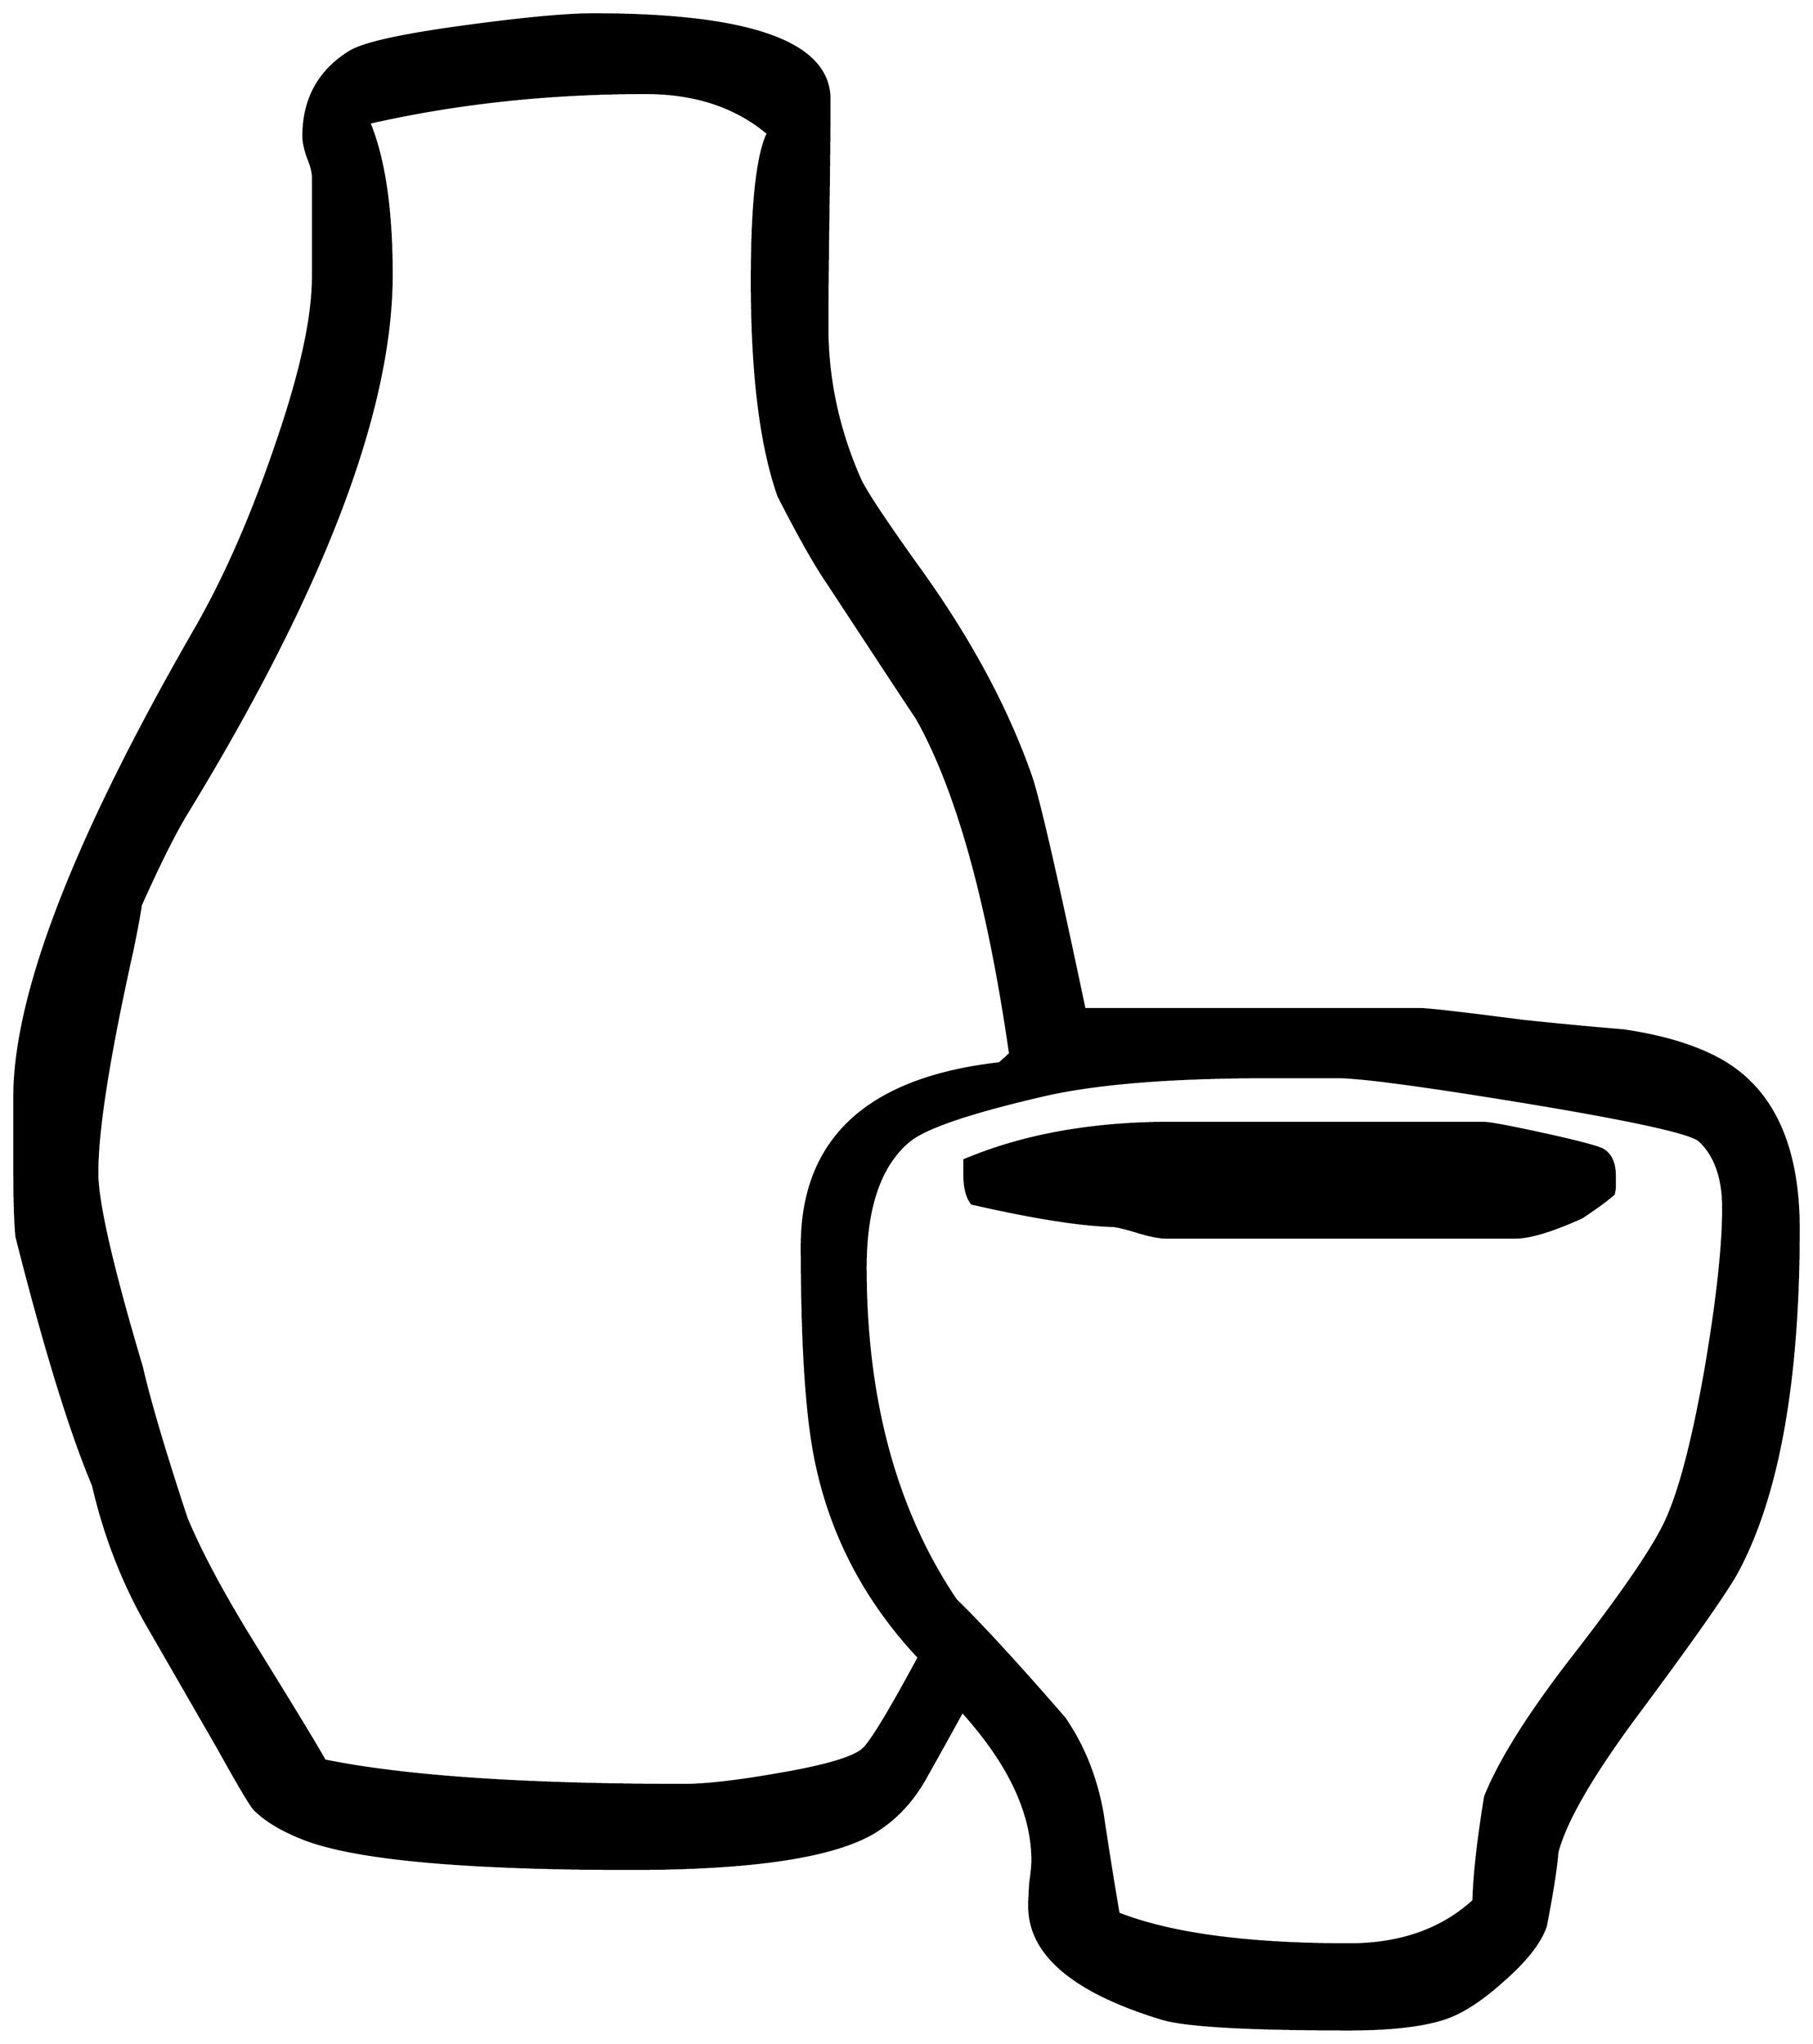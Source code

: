 


\begin{tikzpicture}[y=0.80pt, x=0.80pt, yscale=-1.0, xscale=1.0, inner sep=0pt, outer sep=0pt]
\begin{scope}[shift={(100.0,1710.0)},nonzero rule]
  \path[draw=.,fill=.,line width=1.600pt] (1761.0,-391.0) ..
    controls (1761.0,-249.0) and (1742.0,-142.0) ..
    (1704.0,-70.0) .. controls (1694.0,-51.333) and (1663.0,-7.0)
    .. (1611.0,63.0) .. controls (1567.667,121.0) and
    (1542.0,165.0) .. (1534.0,195.0) .. controls (1532.667,211.0)
    and (1529.0,234.333) .. (1523.0,265.0) .. controls
    (1517.667,280.333) and (1504.333,297.333) .. (1483.0,316.0) ..
    controls (1462.333,334.667) and (1443.667,346.667) .. (1427.0,352.0)
    .. controls (1406.333,358.667) and (1376.667,362.0) ..
    (1338.0,362.0) .. controls (1242.667,362.0) and (1184.0,358.667)
    .. (1162.0,352.0) .. controls (1078.667,326.667) and
    (1037.0,291.333) .. (1037.0,246.0) .. controls (1037.0,241.333)
    and (1037.333,234.0) .. (1038.0,224.0) .. controls
    (1039.333,214.667) and (1040.0,207.667) .. (1040.0,203.0) ..
    controls (1040.0,158.333) and (1018.0,111.667) .. (974.0,63.0)
    .. controls (962.667,83.667) and (951.0,104.667) .. (939.0,126.0)
    .. controls (927.0,147.333) and (911.333,164.0) .. (892.0,176.0)
    .. controls (854.0,199.333) and (777.333,211.0) .. (662.0,211.0)
    .. controls (506.0,211.0) and (403.667,201.667) .. (355.0,183.0)
    .. controls (334.333,175.0) and (318.667,165.667) .. (308.0,155.0)
    .. controls (304.667,151.667) and (293.0,132.0) .. (273.0,96.0)
    .. controls (250.333,56.667) and (227.667,17.333) .. (205.0,-22.0)
    .. controls (183.0,-61.333) and (166.667,-104.0) ..
    (156.0,-150.0) .. controls (134.667,-200.667) and (110.667,-278.667)
    .. (84.0,-384.0) .. controls (82.667,-398.0) and (82.0,-420.333)
    .. (82.0,-451.0) -- (82.0,-515.0) .. controls (82.0,-611.667)
    and (138.667,-758.333) .. (252.0,-955.0) .. controls
    (280.0,-1003.667) and (305.333,-1061.333) .. (328.0,-1128.0) ..
    controls (351.333,-1195.333) and (363.0,-1248.333) ..
    (363.0,-1287.0) -- (363.0,-1381.0) .. controls
    (363.0,-1385.667) and (361.333,-1392.0) .. (358.0,-1400.0) ..
    controls (355.333,-1408.0) and (354.0,-1414.333) ..
    (354.0,-1419.0) .. controls (354.0,-1454.333) and
    (368.667,-1481.0) .. (398.0,-1499.0) .. controls
    (411.333,-1507.0) and (448.0,-1515.0) .. (508.0,-1523.0) ..
    controls (562.0,-1530.333) and (601.667,-1534.0) ..
    (627.0,-1534.0) .. controls (775.0,-1534.0) and
    (849.0,-1507.333) .. (849.0,-1454.0) .. controls
    (849.0,-1430.0) and (848.667,-1394.333) .. (848.0,-1347.0) ..
    controls (847.333,-1299.667) and (847.0,-1264.0) ..
    (847.0,-1240.0) .. controls (847.0,-1190.667) and
    (857.333,-1142.667) .. (878.0,-1096.0) .. controls
    (883.333,-1084.667) and (901.0,-1058.0) .. (931.0,-1016.0) ..
    controls (980.333,-948.0) and (1016.333,-881.333) ..
    (1039.0,-816.0) .. controls (1046.333,-794.0) and
    (1063.0,-721.333) .. (1089.0,-598.0) -- (1405.0,-598.0) ..
    controls (1412.333,-598.0) and (1444.333,-594.333) ..
    (1501.0,-587.0) .. controls (1532.333,-583.667) and
    (1564.0,-580.667) .. (1596.0,-578.0) .. controls
    (1632.667,-572.667) and (1662.667,-563.667) .. (1686.0,-551.0) ..
    controls (1736.0,-523.667) and (1761.0,-470.333) ..
    (1761.0,-391.0) -- cycle(1690.0,-411.0) .. controls
    (1690.0,-439.0) and (1682.667,-460.0) .. (1668.0,-474.0) ..
    controls (1660.667,-481.333) and (1606.667,-493.333) ..
    (1506.0,-510.0) .. controls (1408.667,-526.0) and
    (1349.0,-534.0) .. (1327.0,-534.0) -- (1263.0,-534.0) ..
    controls (1171.0,-534.0) and (1100.333,-528.333) ..
    (1051.0,-517.0) .. controls (981.667,-501.0) and
    (939.333,-486.667) .. (924.0,-474.0) .. controls (896.667,-451.333)
    and (883.0,-411.667) .. (883.0,-355.0) .. controls
    (883.0,-230.333) and (911.333,-126.0) .. (968.0,-42.0) ..
    controls (992.0,-18.667) and (1026.0,18.333) .. (1070.0,69.0) ..
    controls (1088.0,95.0) and (1100.0,125.0) .. (1106.0,159.0)
    .. controls (1110.667,190.333) and (1115.667,221.667) ..
    (1121.0,253.0) .. controls (1170.333,272.333) and (1242.667,282.0)
    .. (1338.0,282.0) .. controls (1386.0,282.0) and
    (1425.0,268.333) .. (1455.0,241.0) .. controls (1455.667,216.333)
    and (1459.333,183.667) .. (1466.0,143.0) .. controls
    (1479.333,109.667) and (1506.0,67.0) .. (1546.0,15.0) ..
    controls (1590.667,-42.333) and (1619.667,-84.0) ..
    (1633.0,-110.0) .. controls (1647.0,-136.667) and
    (1660.333,-185.667) .. (1673.0,-257.0) .. controls
    (1684.333,-323.0) and (1690.0,-374.333) .. (1690.0,-411.0) --
    cycle(1019.0,-556.0) .. controls (998.333,-699.333) and
    (969.0,-804.667) .. (931.0,-872.0) .. controls (930.333,-872.667)
    and (902.667,-914.667) .. (848.0,-998.0) .. controls
    (836.0,-1015.333) and (820.333,-1043.0) .. (801.0,-1081.0) ..
    controls (784.333,-1128.333) and (776.0,-1195.667) ..
    (776.0,-1283.0) .. controls (776.0,-1355.0) and
    (781.0,-1401.333) .. (791.0,-1422.0) .. controls
    (761.0,-1447.333) and (722.667,-1460.0) .. (676.0,-1460.0) ..
    controls (584.667,-1460.0) and (498.0,-1450.667) ..
    (416.0,-1432.0) .. controls (430.0,-1398.0) and
    (437.0,-1350.333) .. (437.0,-1289.0) .. controls
    (437.0,-1161.667) and (372.667,-992.667) .. (244.0,-782.0) ..
    controls (232.667,-763.333) and (218.333,-734.667) .. (201.0,-696.0)
    .. controls (199.667,-686.667) and (197.0,-672.333) ..
    (193.0,-653.0) .. controls (171.0,-554.333) and (160.0,-484.667)
    .. (160.0,-444.0) .. controls (160.0,-416.0) and
    (174.0,-355.0) .. (202.0,-261.0) .. controls (209.333,-229.0)
    and (223.333,-181.667) .. (244.0,-119.0) .. controls
    (257.333,-87.0) and (278.0,-48.333) .. (306.0,-3.0) .. controls
    (346.0,61.667) and (368.667,99.0) .. (374.0,109.0) .. controls
    (449.333,124.333) and (562.0,132.0) .. (712.0,132.0) .. controls
    (732.667,132.0) and (762.0,128.667) .. (800.0,122.0) .. controls
    (843.333,114.667) and (870.0,107.0) .. (880.0,99.0) .. controls
    (887.333,93.0) and (905.0,64.0) .. (933.0,12.0) .. controls
    (883.667,-40.667) and (851.667,-101.0) .. (837.0,-169.0) ..
    controls (827.667,-211.0) and (823.0,-279.667) .. (823.0,-375.0)
    .. controls (823.0,-475.667) and (885.0,-533.0) ..
    (1009.0,-547.0) -- (1019.0,-556.0) -- cycle(1588.0,-430.0)
    .. controls (1588.0,-429.333) and (1587.667,-427.333) ..
    (1587.0,-424.0) .. controls (1581.0,-418.667) and
    (1571.0,-411.333) .. (1557.0,-402.0) .. controls
    (1529.0,-389.333) and (1508.0,-383.0) .. (1494.0,-383.0) --
    (1166.0,-383.0) .. controls (1160.0,-383.0) and
    (1151.333,-384.667) .. (1140.0,-388.0) .. controls
    (1129.333,-391.333) and (1121.333,-393.333) .. (1116.0,-394.0) ..
    controls (1086.0,-394.667) and (1041.667,-401.667) ..
    (983.0,-415.0) .. controls (978.333,-421.0) and (976.0,-430.0)
    .. (976.0,-442.0) -- (976.0,-456.0) .. controls
    (1031.333,-479.333) and (1096.0,-491.0) .. (1170.0,-491.0) --
    (1464.0,-491.0) .. controls (1470.0,-491.0) and
    (1489.667,-487.333) .. (1523.0,-480.0) .. controls
    (1556.333,-472.667) and (1574.667,-467.667) .. (1578.0,-465.0) ..
    controls (1584.667,-460.333) and (1588.0,-452.333) ..
    (1588.0,-441.0) -- (1588.0,-430.0) -- cycle;
\end{scope}

\end{tikzpicture}

